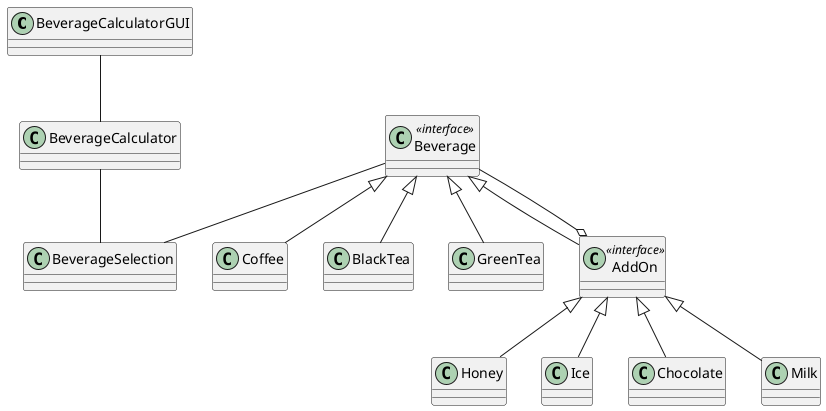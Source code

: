 @startuml

BeverageCalculatorGUI -- BeverageCalculator
BeverageCalculator -- BeverageSelection
Beverage -- BeverageSelection
Beverage <|-- Coffee
Beverage <|-- BlackTea
Beverage <|-- GreenTea
Beverage <|-- AddOn
AddOn o-- Beverage
AddOn <|-- Honey
AddOn <|-- Ice
AddOn <|-- Chocolate
AddOn <|-- Milk

class Beverage <<interface>> {

}

class AddOn <<interface>> {

}

@enduml